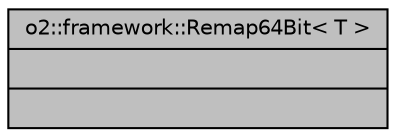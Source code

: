 digraph "o2::framework::Remap64Bit&lt; T &gt;"
{
 // INTERACTIVE_SVG=YES
  bgcolor="transparent";
  edge [fontname="Helvetica",fontsize="10",labelfontname="Helvetica",labelfontsize="10"];
  node [fontname="Helvetica",fontsize="10",shape=record];
  Node1 [label="{o2::framework::Remap64Bit\< T \>\n||}",height=0.2,width=0.4,color="black", fillcolor="grey75", style="filled", fontcolor="black"];
}
